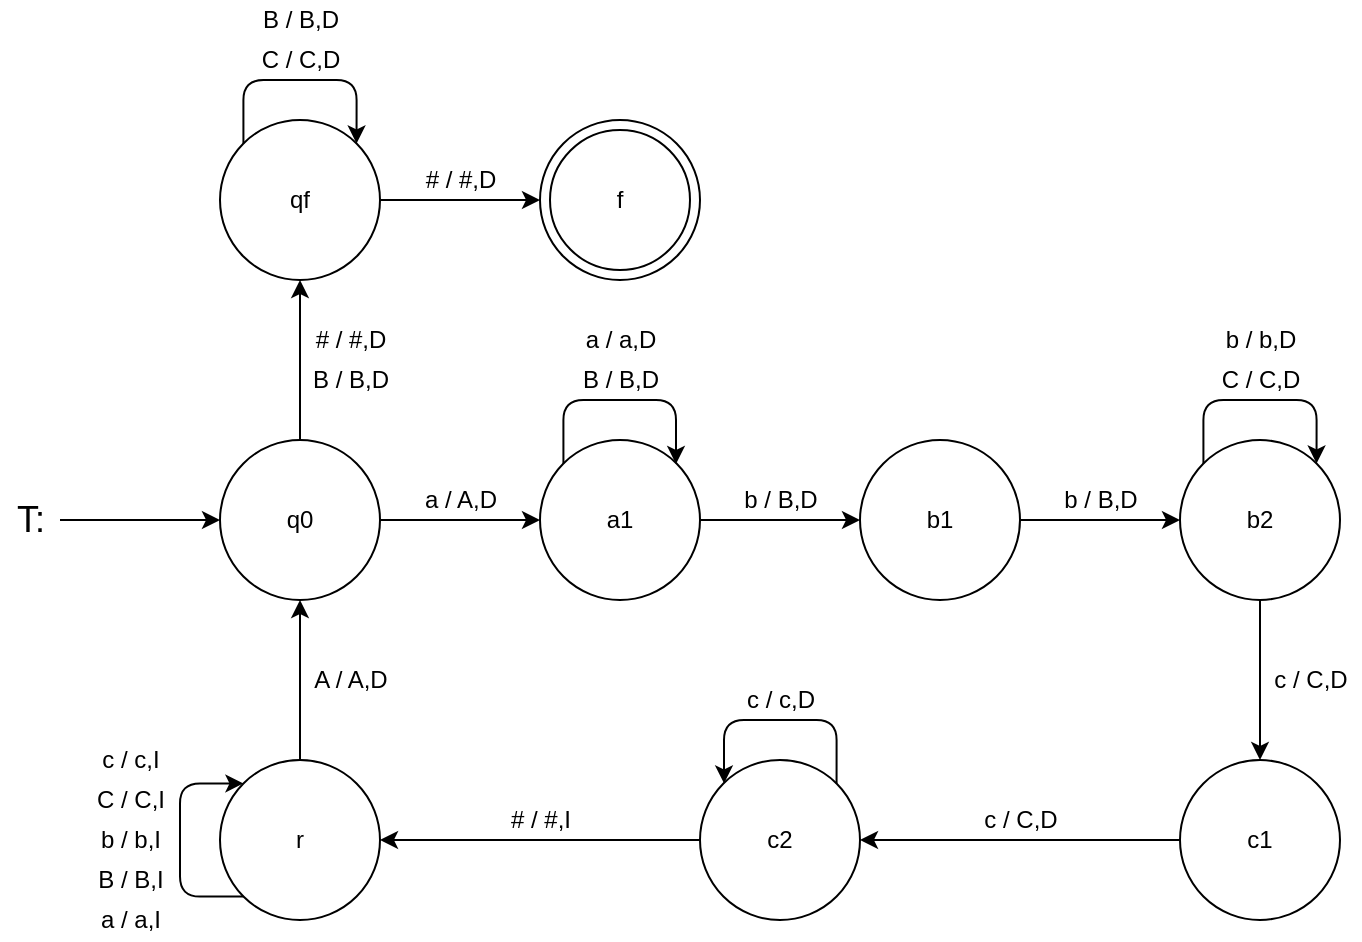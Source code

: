 <mxfile version="14.1.8" type="device"><diagram id="7CUFrgJI_S7QcEh5zP7D" name="Página-1"><mxGraphModel dx="496" dy="291" grid="1" gridSize="10" guides="1" tooltips="1" connect="1" arrows="1" fold="1" page="1" pageScale="1" pageWidth="827" pageHeight="1169" math="0" shadow="0"><root><mxCell id="0"/><mxCell id="1" parent="0"/><mxCell id="1qC9cB-TXkAmlZuwDroU-3" value="&lt;font style=&quot;font-size: 18px&quot;&gt;T:&lt;/font&gt;" style="text;html=1;align=center;verticalAlign=middle;resizable=0;points=[];autosize=1;" parent="1" vertex="1"><mxGeometry x="10" y="270" width="30" height="20" as="geometry"/></mxCell><mxCell id="41VzfvP4Z1keWZje2BAs-2" value="q0" style="ellipse;whiteSpace=wrap;html=1;aspect=fixed;" parent="1" vertex="1"><mxGeometry x="120" y="240" width="80" height="80" as="geometry"/></mxCell><mxCell id="41VzfvP4Z1keWZje2BAs-3" value="" style="endArrow=classic;html=1;edgeStyle=orthogonalEdgeStyle;entryX=0;entryY=0.5;entryDx=0;entryDy=0;" parent="1" target="41VzfvP4Z1keWZje2BAs-2" edge="1"><mxGeometry width="50" height="50" relative="1" as="geometry"><mxPoint x="40" y="280" as="sourcePoint"/><mxPoint x="130.45" y="250" as="targetPoint"/><Array as="points"><mxPoint x="80" y="280"/><mxPoint x="120" y="280"/></Array></mxGeometry></mxCell><mxCell id="5LNDvhuk2GnFlxAtvDAk-5" value="" style="endArrow=classic;html=1;edgeStyle=orthogonalEdgeStyle;entryX=0;entryY=0.5;entryDx=0;entryDy=0;exitX=1;exitY=0.5;exitDx=0;exitDy=0;" parent="1" source="41VzfvP4Z1keWZje2BAs-2" target="Su1XXJ-njm3-A13TZ0Gb-5" edge="1"><mxGeometry width="50" height="50" relative="1" as="geometry"><mxPoint x="220" y="290" as="sourcePoint"/><mxPoint x="260" y="300" as="targetPoint"/><Array as="points"/></mxGeometry></mxCell><mxCell id="5LNDvhuk2GnFlxAtvDAk-6" value="a / A,D" style="text;html=1;align=center;verticalAlign=middle;resizable=0;points=[];autosize=1;" parent="1" vertex="1"><mxGeometry x="215" y="260" width="50" height="20" as="geometry"/></mxCell><mxCell id="Su1XXJ-njm3-A13TZ0Gb-1" value="" style="ellipse;whiteSpace=wrap;html=1;aspect=fixed;" vertex="1" parent="1"><mxGeometry x="280" y="80" width="80" height="80" as="geometry"/></mxCell><mxCell id="Su1XXJ-njm3-A13TZ0Gb-2" value="" style="endArrow=classic;html=1;exitX=0.5;exitY=0;exitDx=0;exitDy=0;entryX=0.5;entryY=1;entryDx=0;entryDy=0;" edge="1" parent="1" source="41VzfvP4Z1keWZje2BAs-2" target="Su1XXJ-njm3-A13TZ0Gb-48"><mxGeometry width="50" height="50" relative="1" as="geometry"><mxPoint x="260" y="230" as="sourcePoint"/><mxPoint x="160" y="160" as="targetPoint"/></mxGeometry></mxCell><mxCell id="Su1XXJ-njm3-A13TZ0Gb-3" value="# / #,D" style="text;html=1;align=center;verticalAlign=middle;resizable=0;points=[];autosize=1;" vertex="1" parent="1"><mxGeometry x="160" y="180" width="50" height="20" as="geometry"/></mxCell><mxCell id="Su1XXJ-njm3-A13TZ0Gb-4" value="f" style="ellipse;whiteSpace=wrap;html=1;aspect=fixed;" vertex="1" parent="1"><mxGeometry x="285" y="85" width="70" height="70" as="geometry"/></mxCell><mxCell id="Su1XXJ-njm3-A13TZ0Gb-5" value="a1" style="ellipse;whiteSpace=wrap;html=1;aspect=fixed;" vertex="1" parent="1"><mxGeometry x="280" y="240" width="80" height="80" as="geometry"/></mxCell><mxCell id="Su1XXJ-njm3-A13TZ0Gb-7" value="" style="endArrow=classic;html=1;edgeStyle=orthogonalEdgeStyle;exitX=0;exitY=0;exitDx=0;exitDy=0;" edge="1" parent="1" source="Su1XXJ-njm3-A13TZ0Gb-5"><mxGeometry width="50" height="50" relative="1" as="geometry"><mxPoint x="280.0" y="210" as="sourcePoint"/><mxPoint x="348" y="252" as="targetPoint"/><Array as="points"><mxPoint x="292" y="220"/></Array></mxGeometry></mxCell><mxCell id="Su1XXJ-njm3-A13TZ0Gb-9" value="a / a,D" style="text;html=1;align=center;verticalAlign=middle;resizable=0;points=[];autosize=1;" vertex="1" parent="1"><mxGeometry x="295" y="180" width="50" height="20" as="geometry"/></mxCell><mxCell id="Su1XXJ-njm3-A13TZ0Gb-11" value="b1" style="ellipse;whiteSpace=wrap;html=1;aspect=fixed;" vertex="1" parent="1"><mxGeometry x="440" y="240" width="80" height="80" as="geometry"/></mxCell><mxCell id="Su1XXJ-njm3-A13TZ0Gb-12" value="" style="endArrow=classic;html=1;edgeStyle=orthogonalEdgeStyle;entryX=0;entryY=0.5;entryDx=0;entryDy=0;exitX=1;exitY=0.5;exitDx=0;exitDy=0;" edge="1" parent="1" source="Su1XXJ-njm3-A13TZ0Gb-5" target="Su1XXJ-njm3-A13TZ0Gb-11"><mxGeometry width="50" height="50" relative="1" as="geometry"><mxPoint x="370" y="290" as="sourcePoint"/><mxPoint x="450" y="290" as="targetPoint"/><Array as="points"/></mxGeometry></mxCell><mxCell id="Su1XXJ-njm3-A13TZ0Gb-13" value="b / B,D" style="text;html=1;align=center;verticalAlign=middle;resizable=0;points=[];autosize=1;" vertex="1" parent="1"><mxGeometry x="375" y="260" width="50" height="20" as="geometry"/></mxCell><mxCell id="Su1XXJ-njm3-A13TZ0Gb-16" value="b / B,D" style="text;html=1;align=center;verticalAlign=middle;resizable=0;points=[];autosize=1;" vertex="1" parent="1"><mxGeometry x="535" y="260" width="50" height="20" as="geometry"/></mxCell><mxCell id="Su1XXJ-njm3-A13TZ0Gb-18" value="b2" style="ellipse;whiteSpace=wrap;html=1;aspect=fixed;" vertex="1" parent="1"><mxGeometry x="600" y="240" width="80" height="80" as="geometry"/></mxCell><mxCell id="Su1XXJ-njm3-A13TZ0Gb-20" value="" style="endArrow=classic;html=1;edgeStyle=orthogonalEdgeStyle;exitX=1;exitY=0.5;exitDx=0;exitDy=0;entryX=0;entryY=0.5;entryDx=0;entryDy=0;" edge="1" parent="1" source="Su1XXJ-njm3-A13TZ0Gb-11" target="Su1XXJ-njm3-A13TZ0Gb-18"><mxGeometry width="50" height="50" relative="1" as="geometry"><mxPoint x="543.396" y="331.716" as="sourcePoint"/><mxPoint x="599.964" y="331.716" as="targetPoint"/><Array as="points"><mxPoint x="570" y="280"/><mxPoint x="570" y="280"/></Array></mxGeometry></mxCell><mxCell id="Su1XXJ-njm3-A13TZ0Gb-21" value="c1" style="ellipse;whiteSpace=wrap;html=1;aspect=fixed;" vertex="1" parent="1"><mxGeometry x="600" y="400" width="80" height="80" as="geometry"/></mxCell><mxCell id="Su1XXJ-njm3-A13TZ0Gb-22" value="b / b,D" style="text;html=1;align=center;verticalAlign=middle;resizable=0;points=[];autosize=1;" vertex="1" parent="1"><mxGeometry x="615" y="180" width="50" height="20" as="geometry"/></mxCell><mxCell id="Su1XXJ-njm3-A13TZ0Gb-23" value="" style="endArrow=classic;html=1;edgeStyle=orthogonalEdgeStyle;exitX=0;exitY=0;exitDx=0;exitDy=0;entryX=1;entryY=0;entryDx=0;entryDy=0;" edge="1" parent="1" source="Su1XXJ-njm3-A13TZ0Gb-18" target="Su1XXJ-njm3-A13TZ0Gb-18"><mxGeometry width="50" height="50" relative="1" as="geometry"><mxPoint x="611.856" y="239.716" as="sourcePoint"/><mxPoint x="668.14" y="240" as="targetPoint"/><Array as="points"><mxPoint x="612" y="220"/><mxPoint x="668" y="220"/></Array></mxGeometry></mxCell><mxCell id="Su1XXJ-njm3-A13TZ0Gb-24" value="" style="endArrow=classic;html=1;edgeStyle=orthogonalEdgeStyle;entryX=0.5;entryY=0;entryDx=0;entryDy=0;exitX=0.5;exitY=1;exitDx=0;exitDy=0;" edge="1" parent="1" source="Su1XXJ-njm3-A13TZ0Gb-18" target="Su1XXJ-njm3-A13TZ0Gb-21"><mxGeometry width="50" height="50" relative="1" as="geometry"><mxPoint x="620" y="340" as="sourcePoint"/><mxPoint x="610" y="290" as="targetPoint"/><Array as="points"/></mxGeometry></mxCell><mxCell id="Su1XXJ-njm3-A13TZ0Gb-25" value="c / C,D" style="text;html=1;align=center;verticalAlign=middle;resizable=0;points=[];autosize=1;" vertex="1" parent="1"><mxGeometry x="640" y="350" width="50" height="20" as="geometry"/></mxCell><mxCell id="Su1XXJ-njm3-A13TZ0Gb-26" value="B / B,D" style="text;html=1;align=center;verticalAlign=middle;resizable=0;points=[];autosize=1;" vertex="1" parent="1"><mxGeometry x="160" y="200" width="50" height="20" as="geometry"/></mxCell><mxCell id="Su1XXJ-njm3-A13TZ0Gb-27" value="c2" style="ellipse;whiteSpace=wrap;html=1;aspect=fixed;" vertex="1" parent="1"><mxGeometry x="360" y="400" width="80" height="80" as="geometry"/></mxCell><mxCell id="Su1XXJ-njm3-A13TZ0Gb-28" value="" style="endArrow=classic;html=1;edgeStyle=orthogonalEdgeStyle;exitX=0;exitY=0.5;exitDx=0;exitDy=0;entryX=1;entryY=0.5;entryDx=0;entryDy=0;" edge="1" parent="1" source="Su1XXJ-njm3-A13TZ0Gb-21" target="Su1XXJ-njm3-A13TZ0Gb-27"><mxGeometry width="50" height="50" relative="1" as="geometry"><mxPoint x="650" y="330" as="sourcePoint"/><mxPoint x="650" y="410" as="targetPoint"/><Array as="points"/></mxGeometry></mxCell><mxCell id="Su1XXJ-njm3-A13TZ0Gb-29" value="c / C,D" style="text;html=1;align=center;verticalAlign=middle;resizable=0;points=[];autosize=1;" vertex="1" parent="1"><mxGeometry x="495" y="420" width="50" height="20" as="geometry"/></mxCell><mxCell id="Su1XXJ-njm3-A13TZ0Gb-30" value="B / B,D" style="text;html=1;align=center;verticalAlign=middle;resizable=0;points=[];autosize=1;" vertex="1" parent="1"><mxGeometry x="295" y="200" width="50" height="20" as="geometry"/></mxCell><mxCell id="Su1XXJ-njm3-A13TZ0Gb-31" value="C / C,D" style="text;html=1;align=center;verticalAlign=middle;resizable=0;points=[];autosize=1;" vertex="1" parent="1"><mxGeometry x="615" y="200" width="50" height="20" as="geometry"/></mxCell><mxCell id="Su1XXJ-njm3-A13TZ0Gb-32" value="" style="endArrow=classic;html=1;exitX=1;exitY=0;exitDx=0;exitDy=0;edgeStyle=orthogonalEdgeStyle;entryX=0;entryY=0;entryDx=0;entryDy=0;" edge="1" parent="1" source="Su1XXJ-njm3-A13TZ0Gb-27" target="Su1XXJ-njm3-A13TZ0Gb-27"><mxGeometry width="50" height="50" relative="1" as="geometry"><mxPoint x="290" y="450" as="sourcePoint"/><mxPoint x="390" y="370.161" as="targetPoint"/><Array as="points"><mxPoint x="428" y="380"/><mxPoint x="372" y="380"/><mxPoint x="372" y="412"/></Array></mxGeometry></mxCell><mxCell id="Su1XXJ-njm3-A13TZ0Gb-35" value="c / c,D" style="text;html=1;align=center;verticalAlign=middle;resizable=0;points=[];autosize=1;" vertex="1" parent="1"><mxGeometry x="375" y="360" width="50" height="20" as="geometry"/></mxCell><mxCell id="Su1XXJ-njm3-A13TZ0Gb-36" value="r" style="ellipse;whiteSpace=wrap;html=1;aspect=fixed;" vertex="1" parent="1"><mxGeometry x="120" y="400" width="80" height="80" as="geometry"/></mxCell><mxCell id="Su1XXJ-njm3-A13TZ0Gb-37" value="" style="endArrow=classic;html=1;edgeStyle=orthogonalEdgeStyle;exitX=0;exitY=0.5;exitDx=0;exitDy=0;entryX=1;entryY=0.5;entryDx=0;entryDy=0;" edge="1" parent="1" source="Su1XXJ-njm3-A13TZ0Gb-27" target="Su1XXJ-njm3-A13TZ0Gb-36"><mxGeometry width="50" height="50" relative="1" as="geometry"><mxPoint x="380" y="430" as="sourcePoint"/><mxPoint x="430" y="380" as="targetPoint"/></mxGeometry></mxCell><mxCell id="Su1XXJ-njm3-A13TZ0Gb-39" value="# / #,I" style="text;html=1;align=center;verticalAlign=middle;resizable=0;points=[];autosize=1;" vertex="1" parent="1"><mxGeometry x="255" y="420" width="50" height="20" as="geometry"/></mxCell><mxCell id="Su1XXJ-njm3-A13TZ0Gb-40" value="" style="endArrow=classic;html=1;exitX=0;exitY=1;exitDx=0;exitDy=0;edgeStyle=orthogonalEdgeStyle;entryX=0;entryY=0;entryDx=0;entryDy=0;" edge="1" parent="1" source="Su1XXJ-njm3-A13TZ0Gb-36" target="Su1XXJ-njm3-A13TZ0Gb-36"><mxGeometry width="50" height="50" relative="1" as="geometry"><mxPoint x="170" y="410" as="sourcePoint"/><mxPoint x="120" y="412" as="targetPoint"/><Array as="points"><mxPoint x="100" y="468"/><mxPoint x="100" y="412"/></Array></mxGeometry></mxCell><mxCell id="Su1XXJ-njm3-A13TZ0Gb-46" value="" style="endArrow=classic;html=1;edgeStyle=orthogonalEdgeStyle;exitX=0.5;exitY=0;exitDx=0;exitDy=0;entryX=0.5;entryY=1;entryDx=0;entryDy=0;" edge="1" parent="1" source="Su1XXJ-njm3-A13TZ0Gb-36" target="41VzfvP4Z1keWZje2BAs-2"><mxGeometry width="50" height="50" relative="1" as="geometry"><mxPoint x="375" y="350" as="sourcePoint"/><mxPoint x="135.0" y="350" as="targetPoint"/></mxGeometry></mxCell><mxCell id="Su1XXJ-njm3-A13TZ0Gb-47" value="A / A,D" style="text;html=1;align=center;verticalAlign=middle;resizable=0;points=[];autosize=1;" vertex="1" parent="1"><mxGeometry x="160" y="350" width="50" height="20" as="geometry"/></mxCell><mxCell id="Su1XXJ-njm3-A13TZ0Gb-48" value="qf" style="ellipse;whiteSpace=wrap;html=1;aspect=fixed;" vertex="1" parent="1"><mxGeometry x="120" y="80" width="80" height="80" as="geometry"/></mxCell><mxCell id="Su1XXJ-njm3-A13TZ0Gb-49" value="# / #,D" style="text;html=1;align=center;verticalAlign=middle;resizable=0;points=[];autosize=1;" vertex="1" parent="1"><mxGeometry x="215" y="100" width="50" height="20" as="geometry"/></mxCell><mxCell id="Su1XXJ-njm3-A13TZ0Gb-50" value="" style="endArrow=classic;html=1;exitX=1;exitY=0.5;exitDx=0;exitDy=0;entryX=0;entryY=0.5;entryDx=0;entryDy=0;" edge="1" parent="1" source="Su1XXJ-njm3-A13TZ0Gb-48" target="Su1XXJ-njm3-A13TZ0Gb-1"><mxGeometry width="50" height="50" relative="1" as="geometry"><mxPoint x="170" y="250" as="sourcePoint"/><mxPoint x="170" y="170" as="targetPoint"/></mxGeometry></mxCell><mxCell id="Su1XXJ-njm3-A13TZ0Gb-51" value="" style="endArrow=classic;html=1;edgeStyle=orthogonalEdgeStyle;exitX=0;exitY=0;exitDx=0;exitDy=0;entryX=1;entryY=0;entryDx=0;entryDy=0;" edge="1" parent="1" source="Su1XXJ-njm3-A13TZ0Gb-48" target="Su1XXJ-njm3-A13TZ0Gb-48"><mxGeometry width="50" height="50" relative="1" as="geometry"><mxPoint x="135.016" y="79.716" as="sourcePoint"/><mxPoint x="191.3" y="80" as="targetPoint"/><Array as="points"><mxPoint x="132" y="60"/><mxPoint x="188" y="60"/></Array></mxGeometry></mxCell><mxCell id="Su1XXJ-njm3-A13TZ0Gb-52" value="B / B,D" style="text;html=1;align=center;verticalAlign=middle;resizable=0;points=[];autosize=1;" vertex="1" parent="1"><mxGeometry x="135" y="20" width="50" height="20" as="geometry"/></mxCell><mxCell id="Su1XXJ-njm3-A13TZ0Gb-53" value="C / C,D" style="text;html=1;align=center;verticalAlign=middle;resizable=0;points=[];autosize=1;" vertex="1" parent="1"><mxGeometry x="135" y="40" width="50" height="20" as="geometry"/></mxCell><mxCell id="Su1XXJ-njm3-A13TZ0Gb-54" value="c / c,I" style="text;html=1;align=center;verticalAlign=middle;resizable=0;points=[];autosize=1;" vertex="1" parent="1"><mxGeometry x="55" y="390" width="40" height="20" as="geometry"/></mxCell><mxCell id="Su1XXJ-njm3-A13TZ0Gb-55" value="C / C,I" style="text;html=1;align=center;verticalAlign=middle;resizable=0;points=[];autosize=1;" vertex="1" parent="1"><mxGeometry x="50" y="410" width="50" height="20" as="geometry"/></mxCell><mxCell id="Su1XXJ-njm3-A13TZ0Gb-56" value="b / b,I" style="text;html=1;align=center;verticalAlign=middle;resizable=0;points=[];autosize=1;" vertex="1" parent="1"><mxGeometry x="50" y="430" width="50" height="20" as="geometry"/></mxCell><mxCell id="Su1XXJ-njm3-A13TZ0Gb-57" value="B / B,I" style="text;html=1;align=center;verticalAlign=middle;resizable=0;points=[];autosize=1;" vertex="1" parent="1"><mxGeometry x="50" y="450" width="50" height="20" as="geometry"/></mxCell><mxCell id="Su1XXJ-njm3-A13TZ0Gb-58" value="a / a,I" style="text;html=1;align=center;verticalAlign=middle;resizable=0;points=[];autosize=1;" vertex="1" parent="1"><mxGeometry x="50" y="470" width="50" height="20" as="geometry"/></mxCell></root></mxGraphModel></diagram></mxfile>
